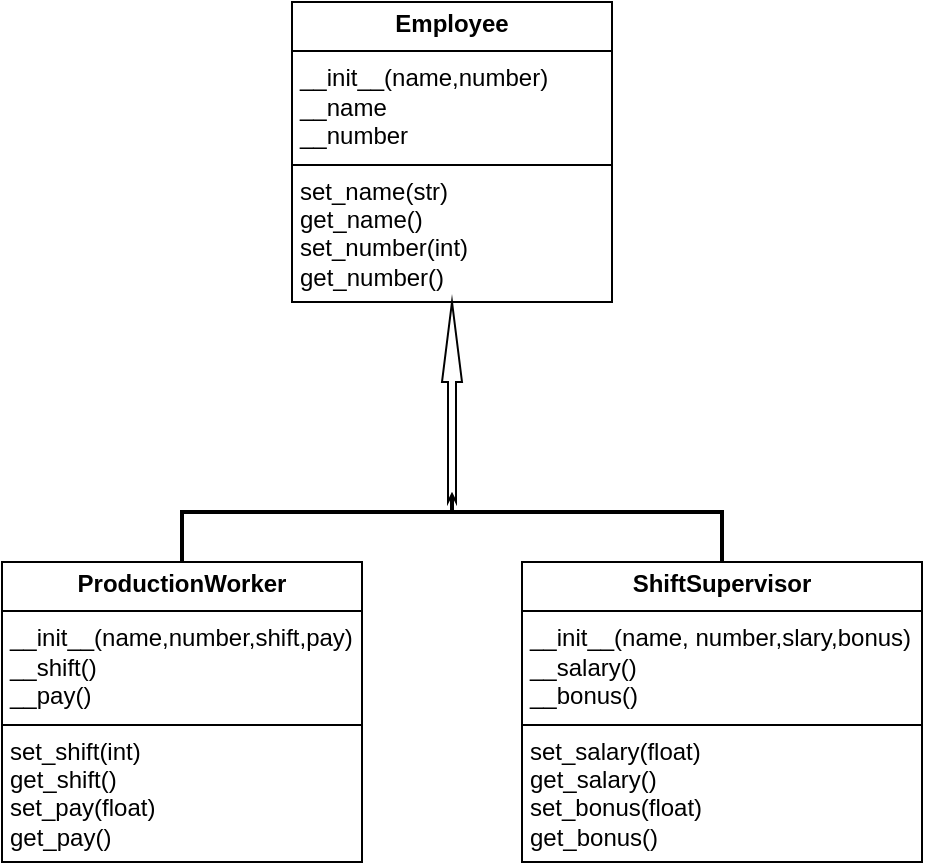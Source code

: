 <mxfile version="28.0.6">
  <diagram name="Page-1" id="ZP78ros7mijtw24XfWM-">
    <mxGraphModel dx="946" dy="722" grid="1" gridSize="10" guides="1" tooltips="1" connect="1" arrows="1" fold="1" page="1" pageScale="1" pageWidth="850" pageHeight="1100" math="0" shadow="0">
      <root>
        <mxCell id="0" />
        <mxCell id="1" parent="0" />
        <mxCell id="5m7aYbd0DxD4bF5EcOJm-2" value="&lt;p style=&quot;margin:0px;margin-top:4px;text-align:center;&quot;&gt;&lt;b&gt;ShiftSupervisor&lt;/b&gt;&lt;/p&gt;&lt;hr size=&quot;1&quot; style=&quot;border-style:solid;&quot;&gt;&lt;p style=&quot;margin:0px;margin-left:4px;&quot;&gt;__init__(name, number,slary,bonus)&lt;/p&gt;&lt;p style=&quot;margin:0px;margin-left:4px;&quot;&gt;__salary()&lt;/p&gt;&lt;p style=&quot;margin:0px;margin-left:4px;&quot;&gt;__bonus()&lt;/p&gt;&lt;hr size=&quot;1&quot; style=&quot;border-style:solid;&quot;&gt;&lt;p style=&quot;margin:0px;margin-left:4px;&quot;&gt;set_salary(float)&lt;/p&gt;&lt;p style=&quot;margin:0px;margin-left:4px;&quot;&gt;get_salary()&lt;/p&gt;&lt;p style=&quot;margin:0px;margin-left:4px;&quot;&gt;set_bonus(float)&lt;/p&gt;&lt;p style=&quot;margin:0px;margin-left:4px;&quot;&gt;get_bonus()&lt;/p&gt;" style="verticalAlign=top;align=left;overflow=fill;html=1;whiteSpace=wrap;" vertex="1" parent="1">
          <mxGeometry x="460" y="320" width="200" height="150" as="geometry" />
        </mxCell>
        <mxCell id="5m7aYbd0DxD4bF5EcOJm-3" value="&lt;p style=&quot;margin:0px;margin-top:4px;text-align:center;&quot;&gt;&lt;b&gt;ProductionWorker&lt;/b&gt;&lt;/p&gt;&lt;hr size=&quot;1&quot; style=&quot;border-style:solid;&quot;&gt;&lt;p style=&quot;margin:0px;margin-left:4px;&quot;&gt;__init__(name,number,shift,pay)&lt;/p&gt;&lt;p style=&quot;margin:0px;margin-left:4px;&quot;&gt;__shift()&lt;/p&gt;&lt;p style=&quot;margin:0px;margin-left:4px;&quot;&gt;__pay()&lt;/p&gt;&lt;hr size=&quot;1&quot; style=&quot;border-style:solid;&quot;&gt;&lt;p style=&quot;margin:0px;margin-left:4px;&quot;&gt;set_shift(int)&lt;/p&gt;&lt;p style=&quot;margin:0px;margin-left:4px;&quot;&gt;get_shift()&lt;/p&gt;&lt;p style=&quot;margin:0px;margin-left:4px;&quot;&gt;set_pay(float)&lt;/p&gt;&lt;p style=&quot;margin:0px;margin-left:4px;&quot;&gt;get_pay()&lt;/p&gt;" style="verticalAlign=top;align=left;overflow=fill;html=1;whiteSpace=wrap;" vertex="1" parent="1">
          <mxGeometry x="200" y="320" width="180" height="150" as="geometry" />
        </mxCell>
        <mxCell id="5m7aYbd0DxD4bF5EcOJm-4" value="&lt;p style=&quot;margin:0px;margin-top:4px;text-align:center;&quot;&gt;&lt;b&gt;Employee&lt;/b&gt;&lt;/p&gt;&lt;hr size=&quot;1&quot; style=&quot;border-style:solid;&quot;&gt;&lt;p style=&quot;margin:0px;margin-left:4px;&quot;&gt;__init__(name,number)&lt;/p&gt;&lt;p style=&quot;margin:0px;margin-left:4px;&quot;&gt;__name&lt;/p&gt;&lt;p style=&quot;margin:0px;margin-left:4px;&quot;&gt;__number&lt;/p&gt;&lt;hr size=&quot;1&quot; style=&quot;border-style:solid;&quot;&gt;&lt;p style=&quot;margin:0px;margin-left:4px;&quot;&gt;set_name(str)&lt;/p&gt;&lt;p style=&quot;margin:0px;margin-left:4px;&quot;&gt;get_name()&lt;/p&gt;&lt;p style=&quot;margin:0px;margin-left:4px;&quot;&gt;set_number(int)&lt;/p&gt;&lt;p style=&quot;margin:0px;margin-left:4px;&quot;&gt;get_number()&lt;/p&gt;" style="verticalAlign=top;align=left;overflow=fill;html=1;whiteSpace=wrap;" vertex="1" parent="1">
          <mxGeometry x="345" y="40" width="160" height="150" as="geometry" />
        </mxCell>
        <mxCell id="5m7aYbd0DxD4bF5EcOJm-5" value="" style="strokeWidth=2;html=1;shape=mxgraph.flowchart.annotation_2;align=left;labelPosition=right;pointerEvents=1;rotation=90;" vertex="1" parent="1">
          <mxGeometry x="400" y="160" width="50" height="270" as="geometry" />
        </mxCell>
        <mxCell id="5m7aYbd0DxD4bF5EcOJm-6" value="" style="html=1;shadow=0;dashed=0;align=center;verticalAlign=middle;shape=mxgraph.arrows2.arrow;dy=0.6;dx=40;direction=north;notch=4;" vertex="1" parent="1">
          <mxGeometry x="420" y="190" width="10" height="100" as="geometry" />
        </mxCell>
      </root>
    </mxGraphModel>
  </diagram>
</mxfile>
